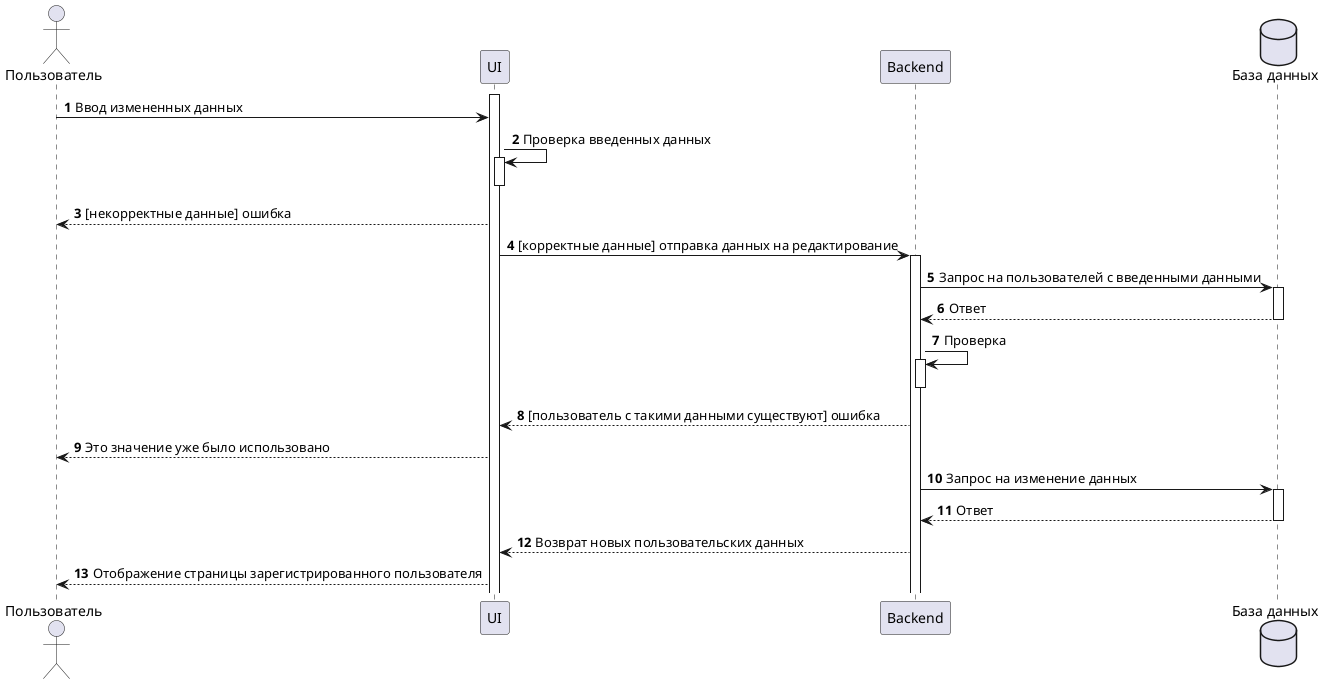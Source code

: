 @startuml
autonumber

actor "Пользователь" as user
participant "UI" as ui
participant "Backend" as backend
database "База данных" as database

activate ui
user->ui:Ввод измененных данных
ui->ui:Проверка введенных данных
activate ui
deactivate ui
ui-->user:[некорректные данные] ошибка

ui->backend:[корректные данные] отправка данных на редактирование
activate backend

backend->database:Запрос на пользователей с введенными данными
activate database

database-->backend:Ответ
deactivate database

backend->backend:Проверка
activate backend
deactivate backend

backend-->ui:[пользователь с такими данными существуют] ошибка

ui-->user:Это значение уже было использовано



backend->database:Запрос на изменение данных
activate database
database-->backend:Ответ
deactivate database

backend-->ui:Возврат новых пользовательских данных

ui-->user:Отображение страницы зарегистрированного пользователя
@enduml